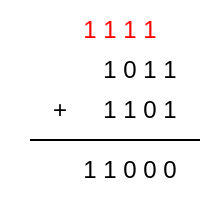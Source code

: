 <mxfile version="19.0.3" type="device"><diagram id="93ZOMj7h2qax72Bvmh_4" name="Page-1"><mxGraphModel dx="436" dy="278" grid="1" gridSize="10" guides="1" tooltips="1" connect="1" arrows="1" fold="1" page="1" pageScale="1" pageWidth="1169" pageHeight="827" math="0" shadow="0"><root><mxCell id="0"/><mxCell id="1" parent="0"/><mxCell id="ORKI4qKRrQEhX6nK4Fap-1" value="+" style="text;html=1;strokeColor=none;fillColor=none;align=center;verticalAlign=middle;whiteSpace=wrap;rounded=0;" vertex="1" parent="1"><mxGeometry x="280" y="100" width="60" height="30" as="geometry"/></mxCell><mxCell id="ORKI4qKRrQEhX6nK4Fap-2" value="1 1 0 1" style="text;html=1;strokeColor=none;fillColor=none;align=center;verticalAlign=middle;whiteSpace=wrap;rounded=0;" vertex="1" parent="1"><mxGeometry x="320" y="100" width="60" height="30" as="geometry"/></mxCell><mxCell id="ORKI4qKRrQEhX6nK4Fap-3" value="1 0 1 1" style="text;html=1;strokeColor=none;fillColor=none;align=center;verticalAlign=middle;whiteSpace=wrap;rounded=0;" vertex="1" parent="1"><mxGeometry x="320" y="80" width="60" height="30" as="geometry"/></mxCell><mxCell id="ORKI4qKRrQEhX6nK4Fap-4" value="1 1 0 0 0" style="text;html=1;strokeColor=none;fillColor=none;align=center;verticalAlign=middle;whiteSpace=wrap;rounded=0;" vertex="1" parent="1"><mxGeometry x="315" y="130" width="60" height="30" as="geometry"/></mxCell><mxCell id="ORKI4qKRrQEhX6nK4Fap-5" value="" style="endArrow=none;html=1;rounded=0;exitX=0.25;exitY=1;exitDx=0;exitDy=0;entryX=1;entryY=1;entryDx=0;entryDy=0;" edge="1" parent="1" source="ORKI4qKRrQEhX6nK4Fap-1" target="ORKI4qKRrQEhX6nK4Fap-2"><mxGeometry width="50" height="50" relative="1" as="geometry"><mxPoint x="410" y="300" as="sourcePoint"/><mxPoint x="460" y="250" as="targetPoint"/></mxGeometry></mxCell><mxCell id="ORKI4qKRrQEhX6nK4Fap-7" value="1 1 1 1" style="text;html=1;strokeColor=none;fillColor=none;align=center;verticalAlign=middle;whiteSpace=wrap;rounded=0;fontColor=#FF0000;" vertex="1" parent="1"><mxGeometry x="310" y="60" width="60" height="30" as="geometry"/></mxCell></root></mxGraphModel></diagram></mxfile>